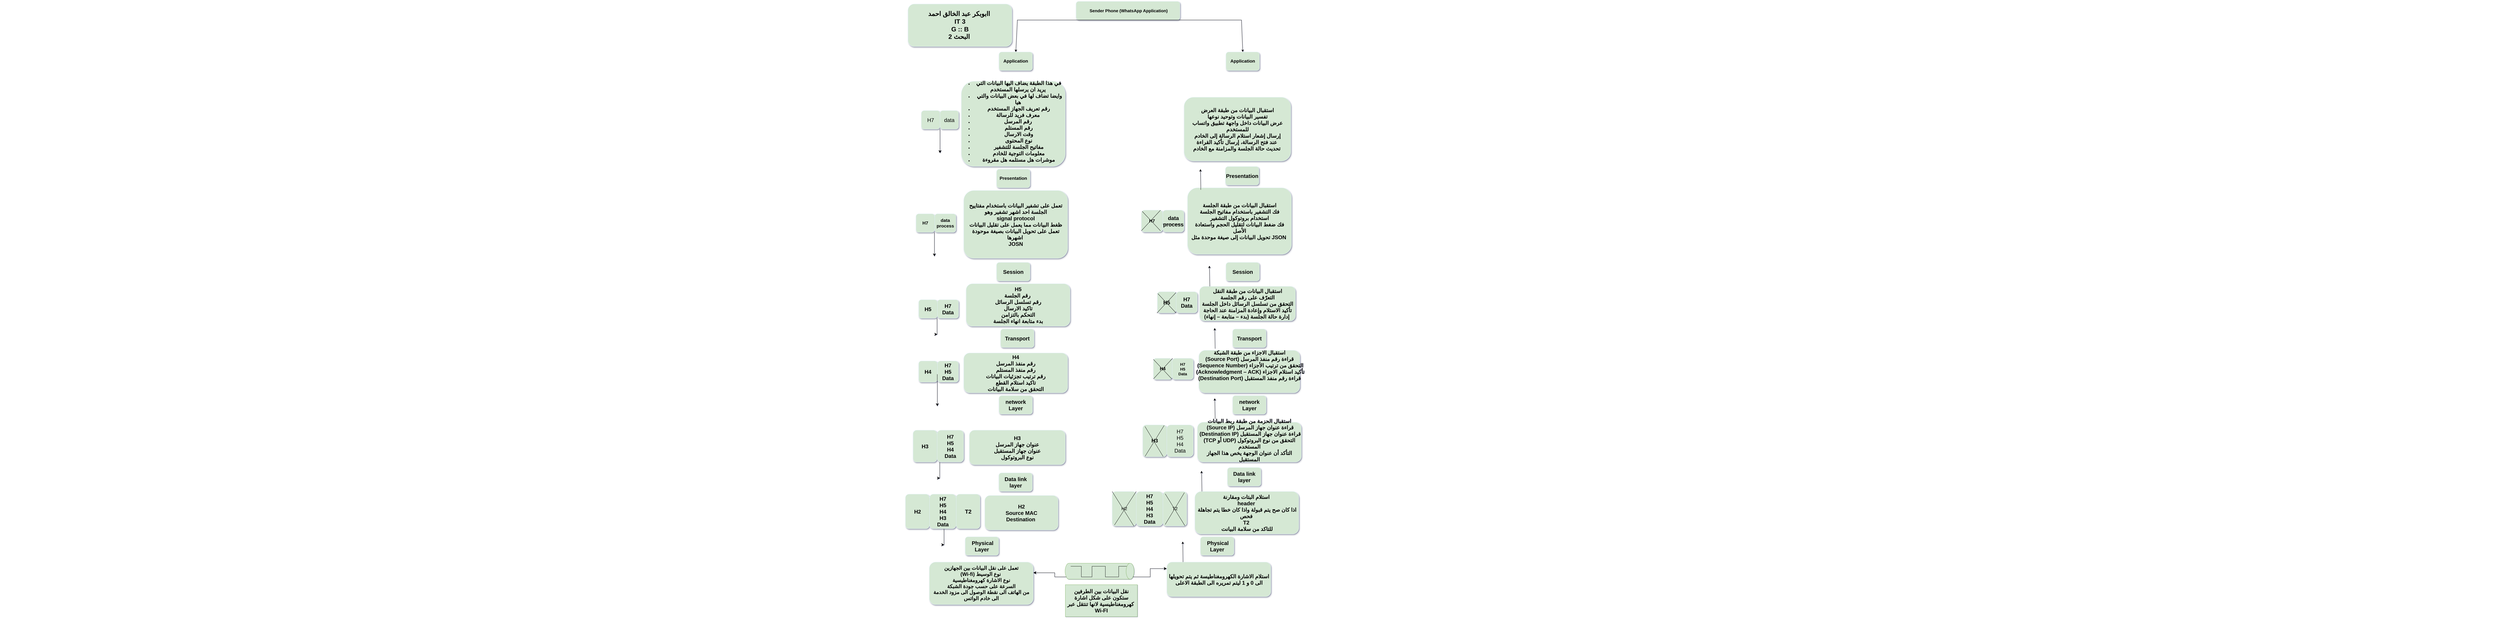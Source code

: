 <mxfile version="28.2.5">
  <diagram name="Page-1" id="BYnBQf4yTMIS-qgF4fNu">
    <mxGraphModel dx="9531" dy="2117" grid="1" gridSize="10" guides="1" tooltips="1" connect="1" arrows="1" fold="1" page="1" pageScale="1" pageWidth="827" pageHeight="1169" background="#ffffff" math="0" shadow="1">
      <root>
        <mxCell id="0" />
        <mxCell id="1" parent="0" />
        <mxCell id="rUcuS0b6T3NQoIwaLk_W-1" value="&lt;font style=&quot;font-size: 16px;&quot;&gt;&lt;b&gt;&amp;nbsp;Sender Phone (WhatsApp Application)&lt;/b&gt;&lt;/font&gt;" style="rounded=1;whiteSpace=wrap;html=1;fillColor=#d5e8d4;strokeColor=#E8F5FF;gradientColor=none;gradientDirection=south;glass=0;shadow=1;" parent="1" vertex="1">
          <mxGeometry x="640" y="-160" width="390" height="70" as="geometry" />
        </mxCell>
        <mxCell id="rUcuS0b6T3NQoIwaLk_W-9" value="&lt;font style=&quot;font-size: 20px;&quot;&gt;H7&lt;/font&gt;" style="rounded=1;whiteSpace=wrap;html=1;fillColor=#d5e8d4;strokeColor=#E8F5FF;gradientColor=none;gradientDirection=south;glass=0;shadow=1;" parent="1" vertex="1">
          <mxGeometry x="60" y="250" width="70" height="70" as="geometry" />
        </mxCell>
        <mxCell id="rUcuS0b6T3NQoIwaLk_W-10" value="&lt;font style=&quot;font-size: 20px;&quot;&gt;data&lt;/font&gt;" style="rounded=1;whiteSpace=wrap;html=1;fillColor=#d5e8d4;strokeColor=#E8F5FF;gradientColor=none;gradientDirection=south;glass=0;shadow=1;" parent="1" vertex="1">
          <mxGeometry x="130" y="250" width="70" height="70" as="geometry" />
        </mxCell>
        <mxCell id="rUcuS0b6T3NQoIwaLk_W-13" value="&lt;ul&gt;&lt;li style=&quot;&quot;&gt;&lt;span style=&quot;background-color: transparent; color: light-dark(rgb(0, 0, 0), rgb(255, 255, 255));&quot;&gt;&lt;b style=&quot;&quot;&gt;&lt;font style=&quot;font-size: 20px;&quot;&gt;في هذا الطبقة يضاف اليها البيانات التي يريد ان يرسلها المستخدم&amp;nbsp;&lt;/font&gt;&lt;/b&gt;&lt;/span&gt;&lt;/li&gt;&lt;li style=&quot;&quot;&gt;&lt;b&gt;&lt;font style=&quot;font-size: 20px;&quot;&gt;&lt;span style=&quot;background-color: transparent; color: light-dark(rgb(0, 0, 0), rgb(255, 255, 255));&quot;&gt;&amp;nbsp;&lt;/span&gt;&lt;span style=&quot;background-color: transparent; color: light-dark(rgb(0, 0, 0), rgb(255, 255, 255));&quot;&gt;وايضا تضاف لها في بعض البيانات والتي هيا&amp;nbsp;&lt;/span&gt;&lt;/font&gt;&lt;/b&gt;&lt;/li&gt;&lt;li style=&quot;&quot;&gt;&lt;span style=&quot;background-color: transparent; color: light-dark(rgb(0, 0, 0), rgb(255, 255, 255));&quot;&gt;&lt;b&gt;&lt;font style=&quot;font-size: 20px;&quot;&gt;رقم تعريف الجهاز المستخدم&lt;/font&gt;&lt;/b&gt;&lt;/span&gt;&lt;/li&gt;&lt;li style=&quot;&quot;&gt;&lt;span style=&quot;background-color: transparent; color: light-dark(rgb(0, 0, 0), rgb(255, 255, 255));&quot;&gt;&lt;b&gt;&lt;font style=&quot;font-size: 20px;&quot;&gt;معرف فريد للرسالة&amp;nbsp;&lt;/font&gt;&lt;/b&gt;&lt;/span&gt;&lt;/li&gt;&lt;li style=&quot;&quot;&gt;&lt;span style=&quot;background-color: transparent; color: light-dark(rgb(0, 0, 0), rgb(255, 255, 255));&quot;&gt;&lt;b&gt;&lt;font style=&quot;font-size: 20px;&quot;&gt;رقم المرسل&amp;nbsp;&lt;/font&gt;&lt;/b&gt;&lt;/span&gt;&lt;/li&gt;&lt;li style=&quot;&quot;&gt;&lt;span style=&quot;background-color: transparent; color: light-dark(rgb(0, 0, 0), rgb(255, 255, 255));&quot;&gt;&lt;b&gt;&lt;font style=&quot;font-size: 20px;&quot;&gt;رقم المستلم&lt;/font&gt;&lt;/b&gt;&lt;/span&gt;&lt;/li&gt;&lt;li style=&quot;&quot;&gt;&lt;span style=&quot;background-color: transparent; color: light-dark(rgb(0, 0, 0), rgb(255, 255, 255));&quot;&gt;&lt;b&gt;&lt;font style=&quot;font-size: 20px;&quot;&gt;وقت الارسال&lt;/font&gt;&lt;/b&gt;&lt;/span&gt;&lt;/li&gt;&lt;li style=&quot;&quot;&gt;&lt;span style=&quot;background-color: transparent; color: light-dark(rgb(0, 0, 0), rgb(255, 255, 255));&quot;&gt;&lt;b&gt;&lt;font style=&quot;font-size: 20px;&quot;&gt;نوع المحتوى&lt;/font&gt;&lt;/b&gt;&lt;/span&gt;&lt;/li&gt;&lt;li style=&quot;&quot;&gt;&lt;span style=&quot;background-color: transparent; color: light-dark(rgb(0, 0, 0), rgb(255, 255, 255));&quot;&gt;&lt;b&gt;&lt;font style=&quot;font-size: 20px;&quot;&gt;مفاتيح الجلسة للتشفير&lt;/font&gt;&lt;/b&gt;&lt;/span&gt;&lt;/li&gt;&lt;li style=&quot;&quot;&gt;&lt;span style=&quot;background-color: transparent; color: light-dark(rgb(0, 0, 0), rgb(255, 255, 255));&quot;&gt;&lt;b&gt;&lt;font style=&quot;font-size: 20px;&quot;&gt;معلومات التوجية للخادم&lt;/font&gt;&lt;/b&gt;&lt;/span&gt;&lt;/li&gt;&lt;li style=&quot;&quot;&gt;&lt;span style=&quot;background-color: transparent; color: light-dark(rgb(0, 0, 0), rgb(255, 255, 255));&quot;&gt;&lt;b&gt;&lt;font style=&quot;font-size: 20px;&quot;&gt;موشرات هل مستلمه هل مقروءة&lt;/font&gt;&lt;/b&gt;&lt;/span&gt;&lt;/li&gt;&lt;/ul&gt;&lt;div style=&quot;&quot;&gt;&lt;span style=&quot;font-size: 16px;&quot;&gt;&lt;br&gt;&lt;/span&gt;&lt;/div&gt;" style="rounded=1;whiteSpace=wrap;html=1;fillColor=#d5e8d4;strokeColor=#E8F5FF;gradientColor=none;gradientDirection=south;glass=0;shadow=1;" parent="1" vertex="1">
          <mxGeometry x="210" y="140" width="390" height="320" as="geometry" />
        </mxCell>
        <mxCell id="rUcuS0b6T3NQoIwaLk_W-14" value="&lt;font style=&quot;font-size: 17px;&quot;&gt;&lt;b&gt;H7&lt;/b&gt;&lt;/font&gt;" style="rounded=1;whiteSpace=wrap;html=1;fillColor=#d5e8d4;strokeColor=#E8F5FF;gradientColor=none;gradientDirection=south;glass=0;shadow=1;" parent="1" vertex="1">
          <mxGeometry x="40" y="637.5" width="70" height="70" as="geometry" />
        </mxCell>
        <mxCell id="rUcuS0b6T3NQoIwaLk_W-15" value="&lt;font style=&quot;font-size: 17px;&quot;&gt;&lt;b&gt;data&lt;/b&gt;&lt;/font&gt;&lt;div&gt;&lt;span style=&quot;font-size: 17px;&quot;&gt;&lt;b&gt;process&lt;/b&gt;&lt;/span&gt;&lt;/div&gt;" style="rounded=1;whiteSpace=wrap;html=1;fillColor=#d5e8d4;strokeColor=#E8F5FF;gradientColor=none;gradientDirection=south;glass=0;shadow=1;" parent="1" vertex="1">
          <mxGeometry x="110" y="637.5" width="80" height="70" as="geometry" />
        </mxCell>
        <mxCell id="rUcuS0b6T3NQoIwaLk_W-18" value="" style="edgeStyle=segmentEdgeStyle;endArrow=classic;html=1;curved=0;rounded=0;endSize=8;startSize=8;exitX=0;exitY=1;exitDx=0;exitDy=0;" parent="1" source="rUcuS0b6T3NQoIwaLk_W-10" edge="1">
          <mxGeometry width="50" height="50" relative="1" as="geometry">
            <mxPoint x="170" y="460" as="sourcePoint" />
            <mxPoint x="130" y="410" as="targetPoint" />
          </mxGeometry>
        </mxCell>
        <mxCell id="rUcuS0b6T3NQoIwaLk_W-20" value="" style="edgeStyle=segmentEdgeStyle;endArrow=classic;html=1;curved=0;rounded=0;endSize=8;startSize=8;exitX=0;exitY=1;exitDx=0;exitDy=0;" parent="1" edge="1">
          <mxGeometry width="50" height="50" relative="1" as="geometry">
            <mxPoint x="109" y="707.5" as="sourcePoint" />
            <mxPoint x="109" y="797.5" as="targetPoint" />
            <Array as="points">
              <mxPoint x="109" y="797.5" />
              <mxPoint x="109" y="797.5" />
            </Array>
          </mxGeometry>
        </mxCell>
        <mxCell id="rUcuS0b6T3NQoIwaLk_W-21" value="&lt;span style=&quot;background-color: transparent; color: light-dark(rgb(0, 0, 0), rgb(255, 255, 255));&quot;&gt;&lt;b style=&quot;&quot;&gt;&lt;font style=&quot;font-size: 20px;&quot;&gt;تعمل على تشفير البيانات باستخدام مفتاييح الجلسة احد اشهر تشفير وهو&lt;/font&gt;&lt;/b&gt;&lt;/span&gt;&lt;div&gt;&lt;b&gt;&lt;font style=&quot;font-size: 20px;&quot;&gt;signal protocol&lt;/font&gt;&lt;/b&gt;&lt;/div&gt;&lt;div&gt;&lt;b&gt;&lt;font style=&quot;font-size: 20px;&quot;&gt;ظغط البيانات مما يعمل على تقليل البيانات&lt;/font&gt;&lt;/b&gt;&lt;/div&gt;&lt;div&gt;&lt;b&gt;&lt;font style=&quot;font-size: 20px;&quot;&gt;تعمل على تحويل البيانات بصيغة موحودة اشهرها&amp;nbsp;&lt;/font&gt;&lt;/b&gt;&lt;/div&gt;&lt;div&gt;&lt;b style=&quot;&quot;&gt;&lt;font style=&quot;font-size: 20px;&quot;&gt;JOSN&lt;/font&gt;&lt;/b&gt;&lt;/div&gt;" style="rounded=1;whiteSpace=wrap;html=1;fillColor=#d5e8d4;strokeColor=#E8F5FF;gradientColor=none;gradientDirection=south;glass=0;shadow=1;" parent="1" vertex="1">
          <mxGeometry x="219" y="550" width="390" height="255" as="geometry" />
        </mxCell>
        <mxCell id="rUcuS0b6T3NQoIwaLk_W-22" value="&lt;font style=&quot;font-size: 17px;&quot;&gt;&lt;b&gt;Presentation&lt;/b&gt;&lt;/font&gt;" style="rounded=1;whiteSpace=wrap;html=1;fillColor=#d5e8d4;strokeColor=#E8F5FF;gradientColor=none;gradientDirection=south;glass=0;shadow=1;" parent="1" vertex="1">
          <mxGeometry x="342" y="470" width="126" height="70" as="geometry" />
        </mxCell>
        <mxCell id="rUcuS0b6T3NQoIwaLk_W-23" value="&lt;font style=&quot;font-size: 17px;&quot;&gt;&lt;b&gt;Application&lt;/b&gt;&lt;/font&gt;" style="rounded=1;whiteSpace=wrap;html=1;fillColor=#d5e8d4;strokeColor=#E8F5FF;gradientColor=none;gradientDirection=south;glass=0;shadow=1;" parent="1" vertex="1">
          <mxGeometry x="351" y="30" width="126" height="70" as="geometry" />
        </mxCell>
        <mxCell id="rUcuS0b6T3NQoIwaLk_W-26" value="&lt;font style=&quot;font-size: 20px;&quot;&gt;&lt;b style=&quot;&quot;&gt;H5&lt;/b&gt;&lt;/font&gt;" style="rounded=1;whiteSpace=wrap;html=1;fillColor=#d5e8d4;strokeColor=#E8F5FF;gradientColor=none;gradientDirection=south;glass=0;shadow=1;" parent="1" vertex="1">
          <mxGeometry x="50" y="960" width="70" height="70" as="geometry" />
        </mxCell>
        <mxCell id="rUcuS0b6T3NQoIwaLk_W-27" value="&lt;b style=&quot;&quot;&gt;&lt;font style=&quot;font-size: 20px;&quot;&gt;H7&lt;/font&gt;&lt;/b&gt;&lt;div&gt;&lt;b style=&quot;&quot;&gt;&lt;font style=&quot;font-size: 20px;&quot;&gt;Data&lt;/font&gt;&lt;/b&gt;&lt;/div&gt;" style="rounded=1;whiteSpace=wrap;html=1;fillColor=#d5e8d4;strokeColor=#E8F5FF;gradientColor=none;gradientDirection=south;glass=0;shadow=1;" parent="1" vertex="1">
          <mxGeometry x="120" y="960" width="80" height="70" as="geometry" />
        </mxCell>
        <mxCell id="rUcuS0b6T3NQoIwaLk_W-28" value="" style="edgeStyle=segmentEdgeStyle;endArrow=classic;html=1;curved=0;rounded=0;endSize=8;startSize=8;exitX=0;exitY=1;exitDx=0;exitDy=0;" parent="1" edge="1">
          <mxGeometry width="50" height="50" relative="1" as="geometry">
            <mxPoint x="119" y="1030" as="sourcePoint" />
            <mxPoint x="120" y="1090" as="targetPoint" />
            <Array as="points">
              <mxPoint x="119" y="1050" />
              <mxPoint x="119" y="1050" />
            </Array>
          </mxGeometry>
        </mxCell>
        <mxCell id="rUcuS0b6T3NQoIwaLk_W-29" value="&lt;div&gt;&lt;b style=&quot;&quot;&gt;&lt;font style=&quot;font-size: 20px;&quot;&gt;H5&lt;/font&gt;&lt;/b&gt;&lt;/div&gt;&lt;div&gt;&lt;b&gt;&lt;font style=&quot;font-size: 20px;&quot;&gt;رقم الجلسة&amp;nbsp;&lt;/font&gt;&lt;/b&gt;&lt;/div&gt;&lt;div&gt;&lt;b&gt;&lt;font style=&quot;font-size: 20px;&quot;&gt;رقم تسلسل الرسائل&lt;/font&gt;&lt;/b&gt;&lt;/div&gt;&lt;div&gt;&lt;b&gt;&lt;font style=&quot;font-size: 20px;&quot;&gt;تاكيد الارسال&lt;/font&gt;&lt;/b&gt;&lt;/div&gt;&lt;div&gt;&lt;b&gt;&lt;font style=&quot;font-size: 20px;&quot;&gt;التحكم بالتزامن&lt;/font&gt;&lt;/b&gt;&lt;/div&gt;&lt;div&gt;&lt;b style=&quot;&quot;&gt;&lt;font style=&quot;font-size: 20px;&quot;&gt;بدء متابعة انهاء الجلسة&lt;/font&gt;&lt;/b&gt;&lt;/div&gt;" style="rounded=1;whiteSpace=wrap;html=1;fillColor=#d5e8d4;strokeColor=#E8F5FF;gradientColor=none;gradientDirection=south;glass=0;shadow=1;" parent="1" vertex="1">
          <mxGeometry x="228" y="900" width="390" height="160" as="geometry" />
        </mxCell>
        <mxCell id="rUcuS0b6T3NQoIwaLk_W-30" value="&lt;b style=&quot;&quot;&gt;&lt;font style=&quot;font-size: 20px;&quot;&gt;Session&lt;/font&gt;&lt;/b&gt;" style="rounded=1;whiteSpace=wrap;html=1;fillColor=#d5e8d4;strokeColor=#E8F5FF;gradientColor=none;gradientDirection=south;glass=0;shadow=1;" parent="1" vertex="1">
          <mxGeometry x="342" y="820" width="126" height="70" as="geometry" />
        </mxCell>
        <mxCell id="rUcuS0b6T3NQoIwaLk_W-34" value="&lt;b style=&quot;&quot;&gt;&lt;font style=&quot;font-size: 20px;&quot;&gt;H4&lt;/font&gt;&lt;/b&gt;" style="rounded=1;whiteSpace=wrap;html=1;fillColor=#d5e8d4;strokeColor=#E8F5FF;gradientColor=none;gradientDirection=south;glass=0;shadow=1;" parent="1" vertex="1">
          <mxGeometry x="50" y="1190" width="70" height="80" as="geometry" />
        </mxCell>
        <mxCell id="rUcuS0b6T3NQoIwaLk_W-35" value="&lt;font style=&quot;font-size: 20px;&quot;&gt;&lt;b style=&quot;&quot;&gt;H7&lt;/b&gt;&lt;/font&gt;&lt;div&gt;&lt;font style=&quot;font-size: 20px;&quot;&gt;&lt;b&gt;H5&lt;/b&gt;&lt;/font&gt;&lt;/div&gt;&lt;div&gt;&lt;font style=&quot;font-size: 20px;&quot;&gt;&lt;b style=&quot;&quot;&gt;Data&lt;/b&gt;&lt;/font&gt;&lt;/div&gt;" style="rounded=1;whiteSpace=wrap;html=1;fillColor=#d5e8d4;strokeColor=#E8F5FF;gradientColor=none;gradientDirection=south;glass=0;shadow=1;" parent="1" vertex="1">
          <mxGeometry x="120" y="1190" width="80" height="80" as="geometry" />
        </mxCell>
        <mxCell id="rUcuS0b6T3NQoIwaLk_W-36" value="" style="edgeStyle=segmentEdgeStyle;endArrow=classic;html=1;curved=0;rounded=0;endSize=8;startSize=8;exitX=0;exitY=1;exitDx=0;exitDy=0;" parent="1" edge="1">
          <mxGeometry width="50" height="50" relative="1" as="geometry">
            <mxPoint x="119.92" y="1239.92" as="sourcePoint" />
            <mxPoint x="120" y="1360" as="targetPoint" />
            <Array as="points">
              <mxPoint x="120" y="1360" />
            </Array>
          </mxGeometry>
        </mxCell>
        <mxCell id="rUcuS0b6T3NQoIwaLk_W-37" value="&lt;div&gt;&lt;font style=&quot;font-size: 20px;&quot;&gt;&lt;b&gt;H4&lt;/b&gt;&lt;/font&gt;&lt;/div&gt;&lt;div&gt;&lt;font style=&quot;font-size: 20px;&quot;&gt;&lt;b&gt;رقم منفذ المرسل&lt;/b&gt;&lt;/font&gt;&lt;/div&gt;&lt;div&gt;&lt;font style=&quot;font-size: 20px;&quot;&gt;&lt;b&gt;رقم منفذ المستلم&lt;/b&gt;&lt;/font&gt;&lt;/div&gt;&lt;div&gt;&lt;font style=&quot;font-size: 20px;&quot;&gt;&lt;b&gt;رقم ترتيب تجزئيات البيانات&lt;/b&gt;&lt;/font&gt;&lt;/div&gt;&lt;div&gt;&lt;font style=&quot;font-size: 20px;&quot;&gt;&lt;b&gt;تاكيد استلام القطع&lt;/b&gt;&lt;/font&gt;&lt;/div&gt;&lt;div&gt;&lt;font style=&quot;font-size: 20px;&quot;&gt;&lt;b&gt;التحقق من سلامة البيانات&lt;/b&gt;&lt;/font&gt;&lt;/div&gt;" style="rounded=1;whiteSpace=wrap;html=1;fillColor=#d5e8d4;strokeColor=#E8F5FF;gradientColor=none;gradientDirection=south;glass=0;shadow=1;" parent="1" vertex="1">
          <mxGeometry x="219" y="1160" width="390" height="150" as="geometry" />
        </mxCell>
        <mxCell id="rUcuS0b6T3NQoIwaLk_W-38" value="&lt;b style=&quot;&quot;&gt;&lt;font style=&quot;font-size: 20px;&quot;&gt;Transport&lt;/font&gt;&lt;/b&gt;" style="rounded=1;whiteSpace=wrap;html=1;fillColor=#d5e8d4;strokeColor=#E8F5FF;gradientColor=none;gradientDirection=south;glass=0;shadow=1;" parent="1" vertex="1">
          <mxGeometry x="357" y="1070" width="126" height="70" as="geometry" />
        </mxCell>
        <mxCell id="rUcuS0b6T3NQoIwaLk_W-39" value="&lt;font style=&quot;font-size: 20px;&quot;&gt;&lt;b&gt;H3&lt;/b&gt;&lt;/font&gt;" style="rounded=1;whiteSpace=wrap;html=1;fillColor=#d5e8d4;strokeColor=#E8F5FF;gradientColor=none;gradientDirection=south;glass=0;shadow=1;" parent="1" vertex="1">
          <mxGeometry x="29" y="1449.92" width="90" height="120" as="geometry" />
        </mxCell>
        <mxCell id="rUcuS0b6T3NQoIwaLk_W-40" value="&lt;font style=&quot;font-size: 20px;&quot;&gt;&lt;b style=&quot;&quot;&gt;H7&lt;/b&gt;&lt;/font&gt;&lt;div&gt;&lt;font style=&quot;font-size: 20px;&quot;&gt;&lt;b&gt;H5&lt;/b&gt;&lt;/font&gt;&lt;/div&gt;&lt;div&gt;&lt;font style=&quot;font-size: 20px;&quot;&gt;&lt;b&gt;H4&lt;/b&gt;&lt;/font&gt;&lt;/div&gt;&lt;div&gt;&lt;font style=&quot;font-size: 20px;&quot;&gt;&lt;b style=&quot;&quot;&gt;Data&lt;/b&gt;&lt;/font&gt;&lt;/div&gt;" style="rounded=1;whiteSpace=wrap;html=1;fillColor=#d5e8d4;strokeColor=#E8F5FF;gradientColor=none;gradientDirection=south;glass=0;shadow=1;" parent="1" vertex="1">
          <mxGeometry x="119" y="1449.92" width="100" height="120" as="geometry" />
        </mxCell>
        <mxCell id="rUcuS0b6T3NQoIwaLk_W-41" value="" style="edgeStyle=segmentEdgeStyle;endArrow=classic;html=1;curved=0;rounded=0;endSize=8;startSize=8;exitX=0;exitY=1;exitDx=0;exitDy=0;" parent="1" edge="1">
          <mxGeometry width="50" height="50" relative="1" as="geometry">
            <mxPoint x="129" y="1569.92" as="sourcePoint" />
            <mxPoint x="130" y="1629.92" as="targetPoint" />
            <Array as="points">
              <mxPoint x="129" y="1589.92" />
              <mxPoint x="129" y="1589.92" />
            </Array>
          </mxGeometry>
        </mxCell>
        <mxCell id="rUcuS0b6T3NQoIwaLk_W-42" value="&lt;div&gt;&lt;font style=&quot;font-size: 20px;&quot;&gt;&lt;b&gt;H3&lt;/b&gt;&lt;/font&gt;&lt;/div&gt;&lt;div&gt;&lt;font style=&quot;font-size: 20px;&quot;&gt;&lt;b&gt;عنوان جهاز المرسل&lt;/b&gt;&lt;/font&gt;&lt;/div&gt;&lt;div&gt;&lt;font style=&quot;font-size: 20px;&quot;&gt;&lt;b&gt;عنوان جهاز المستقبل&lt;/b&gt;&lt;/font&gt;&lt;/div&gt;&lt;div&gt;&lt;font style=&quot;font-size: 20px;&quot;&gt;&lt;b&gt;نوع البروتوكول&lt;/b&gt;&lt;/font&gt;&lt;/div&gt;" style="rounded=1;whiteSpace=wrap;html=1;fillColor=#d5e8d4;strokeColor=#E8F5FF;gradientColor=none;gradientDirection=south;glass=0;shadow=1;" parent="1" vertex="1">
          <mxGeometry x="240" y="1449.92" width="360" height="130" as="geometry" />
        </mxCell>
        <mxCell id="rUcuS0b6T3NQoIwaLk_W-43" value="&lt;b style=&quot;&quot;&gt;&lt;font style=&quot;font-size: 20px;&quot;&gt;network Layer&lt;/font&gt;&lt;/b&gt;" style="rounded=1;whiteSpace=wrap;html=1;fillColor=#d5e8d4;strokeColor=#E8F5FF;gradientColor=none;gradientDirection=south;glass=0;shadow=1;" parent="1" vertex="1">
          <mxGeometry x="351" y="1320" width="126" height="70" as="geometry" />
        </mxCell>
        <mxCell id="rUcuS0b6T3NQoIwaLk_W-44" value="&lt;b style=&quot;&quot;&gt;&lt;font style=&quot;font-size: 20px;&quot;&gt;H2&lt;/font&gt;&lt;/b&gt;" style="rounded=1;whiteSpace=wrap;html=1;fillColor=#d5e8d4;strokeColor=#E8F5FF;gradientColor=none;gradientDirection=south;glass=0;shadow=1;" parent="1" vertex="1">
          <mxGeometry x="0.5" y="1690" width="90" height="130" as="geometry" />
        </mxCell>
        <mxCell id="rUcuS0b6T3NQoIwaLk_W-45" value="&lt;font style=&quot;font-size: 20px;&quot;&gt;&lt;b&gt;H7&lt;/b&gt;&lt;/font&gt;&lt;div&gt;&lt;font style=&quot;font-size: 20px;&quot;&gt;&lt;b&gt;H5&lt;/b&gt;&lt;/font&gt;&lt;/div&gt;&lt;div&gt;&lt;font style=&quot;font-size: 20px;&quot;&gt;&lt;b&gt;H4&lt;/b&gt;&lt;/font&gt;&lt;/div&gt;&lt;div&gt;&lt;font style=&quot;font-size: 20px;&quot;&gt;&lt;b&gt;H3&lt;/b&gt;&lt;/font&gt;&lt;/div&gt;&lt;div&gt;&lt;font style=&quot;font-size: 20px;&quot;&gt;&lt;b&gt;Data&lt;/b&gt;&lt;/font&gt;&lt;/div&gt;" style="rounded=1;whiteSpace=wrap;html=1;fillColor=#d5e8d4;strokeColor=#E8F5FF;gradientColor=none;gradientDirection=south;glass=0;shadow=1;" parent="1" vertex="1">
          <mxGeometry x="90.5" y="1690" width="100" height="130" as="geometry" />
        </mxCell>
        <mxCell id="rUcuS0b6T3NQoIwaLk_W-46" value="" style="edgeStyle=segmentEdgeStyle;endArrow=classic;html=1;curved=0;rounded=0;endSize=8;startSize=8;exitX=0;exitY=1;exitDx=0;exitDy=0;" parent="1" edge="1">
          <mxGeometry width="50" height="50" relative="1" as="geometry">
            <mxPoint x="145" y="1820" as="sourcePoint" />
            <mxPoint x="146" y="1880" as="targetPoint" />
            <Array as="points">
              <mxPoint x="145" y="1840" />
              <mxPoint x="145" y="1840" />
            </Array>
          </mxGeometry>
        </mxCell>
        <mxCell id="rUcuS0b6T3NQoIwaLk_W-47" value="&lt;div&gt;&lt;font style=&quot;font-size: 20px;&quot;&gt;&lt;b style=&quot;&quot;&gt;H2&lt;/b&gt;&lt;/font&gt;&lt;/div&gt;&lt;div&gt;&lt;font style=&quot;font-size: 20px;&quot;&gt;&lt;b&gt;Source MAC&lt;/b&gt;&lt;/font&gt;&lt;/div&gt;&lt;div&gt;&lt;font style=&quot;font-size: 20px;&quot;&gt;&lt;b style=&quot;&quot;&gt;Destination&amp;nbsp;&lt;/b&gt;&lt;/font&gt;&lt;/div&gt;" style="rounded=1;whiteSpace=wrap;html=1;fillColor=#d5e8d4;strokeColor=#E8F5FF;gradientColor=none;gradientDirection=south;glass=0;shadow=1;align=center;" parent="1" vertex="1">
          <mxGeometry x="298" y="1695" width="275" height="130" as="geometry" />
        </mxCell>
        <mxCell id="rUcuS0b6T3NQoIwaLk_W-48" value="&lt;font style=&quot;font-size: 20px;&quot;&gt;&lt;b&gt;Data link layer&lt;/b&gt;&lt;/font&gt;" style="rounded=1;whiteSpace=wrap;html=1;fillColor=#d5e8d4;strokeColor=#E8F5FF;gradientColor=none;gradientDirection=south;glass=0;shadow=1;" parent="1" vertex="1">
          <mxGeometry x="350.5" y="1610" width="126" height="70" as="geometry" />
        </mxCell>
        <mxCell id="rUcuS0b6T3NQoIwaLk_W-49" value="&lt;font style=&quot;font-size: 21px;&quot;&gt;&lt;b&gt;T2&lt;/b&gt;&lt;/font&gt;" style="rounded=1;whiteSpace=wrap;html=1;fillColor=#d5e8d4;strokeColor=#E8F5FF;gradientColor=none;gradientDirection=south;glass=0;shadow=1;" parent="1" vertex="1">
          <mxGeometry x="190.5" y="1690" width="90" height="130" as="geometry" />
        </mxCell>
        <mxCell id="rUcuS0b6T3NQoIwaLk_W-53" value="&lt;div&gt;&lt;b style=&quot;&quot;&gt;&lt;font style=&quot;font-size: 19px;&quot;&gt;تعمل على نقل البيانات بين الجهازين&lt;/font&gt;&lt;/b&gt;&lt;/div&gt;&lt;div&gt;&lt;b&gt;&lt;font style=&quot;font-size: 19px;&quot;&gt;(Wi-fi) نوع الوسيط&amp;nbsp;&lt;/font&gt;&lt;/b&gt;&lt;/div&gt;&lt;div&gt;&lt;b&gt;&lt;font style=&quot;font-size: 19px;&quot;&gt;نوع الاشارة كهرومغناطيسية&lt;/font&gt;&lt;/b&gt;&lt;/div&gt;&lt;div&gt;&lt;b&gt;&lt;font style=&quot;font-size: 19px;&quot;&gt;السرعة على حسب جودة الشبكة&lt;/font&gt;&lt;/b&gt;&lt;/div&gt;&lt;div&gt;&lt;b style=&quot;&quot;&gt;&lt;font style=&quot;font-size: 19px;&quot;&gt;من الهاتف الى نقطة الوصول الى مزود الخدمة الى خادم الواتس&lt;/font&gt;&lt;/b&gt;&lt;/div&gt;" style="rounded=1;whiteSpace=wrap;html=1;fillColor=#d5e8d4;strokeColor=#E8F5FF;gradientColor=none;gradientDirection=south;glass=0;shadow=1;align=center;" parent="1" vertex="1">
          <mxGeometry x="90" y="1945" width="390" height="160" as="geometry" />
        </mxCell>
        <mxCell id="rUcuS0b6T3NQoIwaLk_W-54" value="&lt;font style=&quot;font-size: 20px;&quot;&gt;&lt;b style=&quot;&quot;&gt;&amp;nbsp;Physical Layer&lt;/b&gt;&lt;/font&gt;" style="rounded=1;whiteSpace=wrap;html=1;fillColor=#d5e8d4;strokeColor=#E8F5FF;gradientColor=none;gradientDirection=south;glass=0;shadow=1;" parent="1" vertex="1">
          <mxGeometry x="224.38" y="1850" width="126" height="70" as="geometry" />
        </mxCell>
        <mxCell id="rUcuS0b6T3NQoIwaLk_W-56" style="edgeStyle=orthogonalEdgeStyle;rounded=0;orthogonalLoop=1;jettySize=auto;html=1;exitX=0.5;exitY=1;exitDx=0;exitDy=0;" parent="1" source="rUcuS0b6T3NQoIwaLk_W-38" target="rUcuS0b6T3NQoIwaLk_W-38" edge="1">
          <mxGeometry relative="1" as="geometry" />
        </mxCell>
        <mxCell id="XZ4du1RtXwlvnxnSr3-_-3" value="&lt;span style=&quot;background-color: transparent; color: light-dark(rgb(0, 0, 0), rgb(255, 255, 255));&quot;&gt;&lt;font style=&quot;font-size: 20px;&quot;&gt;&lt;b&gt;استقبال البيانات من طبقة العرض&lt;/b&gt;&lt;/font&gt;&lt;/span&gt;&lt;div&gt;&lt;span style=&quot;background-color: transparent; color: light-dark(rgb(0, 0, 0), rgb(255, 255, 255));&quot;&gt;&lt;font style=&quot;font-size: 20px;&quot;&gt;&lt;b&gt;تفسير البيانات وتوحيد نوعها&lt;/b&gt;&lt;/font&gt;&lt;/span&gt;&lt;/div&gt;&lt;div&gt;&lt;font style=&quot;font-size: 20px;&quot;&gt;&lt;b&gt;عرض البيانات داخل واجهة تطبيق واتساب للمستخدم&lt;span style=&quot;background-color: transparent; color: light-dark(rgb(0, 0, 0), rgb(255, 255, 255));&quot;&gt;&lt;/span&gt;&lt;/b&gt;&lt;/font&gt;&lt;/div&gt;&lt;div&gt;&lt;font style=&quot;font-size: 20px;&quot;&gt;&lt;b&gt;إرسال إشعار استلام الرسالة إلى الخادم&lt;/b&gt;&lt;/font&gt;&lt;/div&gt;&lt;div&gt;&lt;font style=&quot;font-size: 20px;&quot;&gt;&lt;b&gt;عند فتح الرسالة، إرسال تأكيد القراءة&amp;nbsp;&lt;/b&gt;&lt;/font&gt;&lt;/div&gt;&lt;div&gt;&lt;font style=&quot;font-size: 20px;&quot;&gt;&lt;b&gt;تحديث حالة الجلسة والمزامنة مع الخادم&amp;nbsp;&lt;/b&gt;&lt;/font&gt;&lt;/div&gt;" style="rounded=1;whiteSpace=wrap;html=1;fillColor=#d5e8d4;strokeColor=#E8F5FF;gradientColor=none;gradientDirection=south;glass=0;shadow=1;" parent="1" vertex="1">
          <mxGeometry x="1045" y="200" width="400.5" height="240" as="geometry" />
        </mxCell>
        <mxCell id="XZ4du1RtXwlvnxnSr3-_-4" value="&lt;font style=&quot;font-size: 17px;&quot;&gt;&lt;b&gt;H7&lt;/b&gt;&lt;/font&gt;" style="rounded=1;whiteSpace=wrap;html=1;fillColor=#d5e8d4;strokeColor=#E8F5FF;gradientColor=none;gradientDirection=south;glass=0;shadow=1;" parent="1" vertex="1">
          <mxGeometry x="885" y="623.75" width="80" height="82.5" as="geometry" />
        </mxCell>
        <mxCell id="XZ4du1RtXwlvnxnSr3-_-5" value="&lt;font style=&quot;font-size: 20px;&quot;&gt;&lt;b style=&quot;&quot;&gt;data&lt;/b&gt;&lt;/font&gt;&lt;div&gt;&lt;b style=&quot;&quot;&gt;&lt;font style=&quot;font-size: 20px;&quot;&gt;process&lt;/font&gt;&lt;/b&gt;&lt;/div&gt;" style="rounded=1;whiteSpace=wrap;html=1;fillColor=#d5e8d4;strokeColor=#E8F5FF;gradientColor=none;gradientDirection=south;glass=0;shadow=1;" parent="1" vertex="1">
          <mxGeometry x="965" y="623.75" width="80" height="82.5" as="geometry" />
        </mxCell>
        <mxCell id="XZ4du1RtXwlvnxnSr3-_-8" value="&lt;span data-end=&quot;576&quot; data-start=&quot;525&quot;&gt;&lt;font style=&quot;font-size: 20px;&quot;&gt;&lt;b style=&quot;&quot;&gt;استقبال البيانات من طبقة الجلسة&lt;/b&gt;&lt;/font&gt;&lt;/span&gt;&lt;div&gt;&lt;span data-end=&quot;576&quot; data-start=&quot;525&quot;&gt;&lt;font style=&quot;font-size: 20px;&quot;&gt;&lt;b&gt;فك التشفير باستخدام مفاتيح الجلسة&lt;/b&gt;&lt;/font&gt;&lt;/span&gt;&lt;/div&gt;&lt;div&gt;&lt;span data-end=&quot;576&quot; data-start=&quot;525&quot;&gt;&lt;font style=&quot;font-size: 20px;&quot;&gt;&lt;b&gt;استخدام بروتوكول التشفير&lt;/b&gt;&lt;/font&gt;&lt;/span&gt;&lt;/div&gt;&lt;div&gt;&lt;span data-end=&quot;576&quot; data-start=&quot;525&quot;&gt;&lt;font style=&quot;font-size: 20px;&quot;&gt;&lt;b&gt;فك ضغط البيانات لتقليل الحجم واستعادة الأصل&lt;/b&gt;&lt;/font&gt;&lt;/span&gt;&lt;/div&gt;&lt;div&gt;&lt;span data-end=&quot;576&quot; data-start=&quot;525&quot;&gt;&lt;font style=&quot;font-size: 20px;&quot;&gt;&lt;b style=&quot;&quot;&gt;تحويل البيانات إلى صيغة موحدة مثل JSON&amp;nbsp;&lt;/b&gt;&lt;/font&gt;&lt;/span&gt;&lt;/div&gt;" style="rounded=1;whiteSpace=wrap;html=1;fillColor=#d5e8d4;strokeColor=#E8F5FF;gradientColor=none;gradientDirection=south;glass=0;shadow=1;" parent="1" vertex="1">
          <mxGeometry x="1058" y="540" width="390" height="250" as="geometry" />
        </mxCell>
        <mxCell id="XZ4du1RtXwlvnxnSr3-_-9" value="&lt;font style=&quot;font-size: 20px;&quot;&gt;&lt;b style=&quot;&quot;&gt;Presentation&lt;/b&gt;&lt;/font&gt;" style="rounded=1;whiteSpace=wrap;html=1;fillColor=#d5e8d4;strokeColor=#E8F5FF;gradientColor=none;gradientDirection=south;glass=0;shadow=1;" parent="1" vertex="1">
          <mxGeometry x="1200" y="460" width="126" height="70" as="geometry" />
        </mxCell>
        <mxCell id="XZ4du1RtXwlvnxnSr3-_-10" value="&lt;font style=&quot;font-size: 17px;&quot;&gt;&lt;b&gt;Application&lt;/b&gt;&lt;/font&gt;" style="rounded=1;whiteSpace=wrap;html=1;fillColor=#d5e8d4;strokeColor=#E8F5FF;gradientColor=none;gradientDirection=south;glass=0;shadow=1;" parent="1" vertex="1">
          <mxGeometry x="1202" y="30" width="126" height="70" as="geometry" />
        </mxCell>
        <mxCell id="XZ4du1RtXwlvnxnSr3-_-11" value="&lt;font style=&quot;font-size: 20px;&quot;&gt;&lt;b style=&quot;&quot;&gt;H5&lt;/b&gt;&lt;/font&gt;" style="rounded=1;whiteSpace=wrap;html=1;fillColor=#d5e8d4;strokeColor=#E8F5FF;gradientColor=none;gradientDirection=south;glass=0;shadow=1;" parent="1" vertex="1">
          <mxGeometry x="945" y="930" width="70" height="80" as="geometry" />
        </mxCell>
        <mxCell id="XZ4du1RtXwlvnxnSr3-_-12" value="&lt;b style=&quot;&quot;&gt;&lt;font style=&quot;font-size: 20px;&quot;&gt;H7&lt;/font&gt;&lt;/b&gt;&lt;div&gt;&lt;b style=&quot;&quot;&gt;&lt;font style=&quot;font-size: 20px;&quot;&gt;Data&lt;/font&gt;&lt;/b&gt;&lt;/div&gt;" style="rounded=1;whiteSpace=wrap;html=1;fillColor=#d5e8d4;strokeColor=#E8F5FF;gradientColor=none;gradientDirection=south;glass=0;shadow=1;" parent="1" vertex="1">
          <mxGeometry x="1015" y="930" width="80" height="80" as="geometry" />
        </mxCell>
        <mxCell id="XZ4du1RtXwlvnxnSr3-_-14" value="&lt;font style=&quot;font-size: 20px;&quot;&gt;&lt;b&gt;استقبال البيانات من طبقة النقل&lt;/b&gt;&lt;/font&gt;&lt;div&gt;&lt;font style=&quot;font-size: 20px;&quot;&gt;&lt;b&gt;التعرّف على رقم الجلسة&lt;/b&gt;&lt;/font&gt;&lt;/div&gt;&lt;div&gt;&lt;font style=&quot;font-size: 20px;&quot;&gt;&lt;b&gt;التحقق من تسلسل الرسائل داخل الجلسة&lt;/b&gt;&lt;/font&gt;&lt;/div&gt;&lt;div&gt;&lt;font style=&quot;font-size: 20px;&quot;&gt;&lt;b&gt;تأكيد الاستلام وإعادة المزامنة عند الحاجة&lt;/b&gt;&lt;/font&gt;&lt;/div&gt;&lt;div&gt;&lt;font style=&quot;font-size: 20px;&quot;&gt;&lt;b&gt;&lt;span style=&quot;background-color: transparent; color: light-dark(rgb(0, 0, 0), rgb(255, 255, 255));&quot; data-end=&quot;1069&quot; data-start=&quot;1025&quot;&gt;إدارة حالة الجلسة (بدء – متابعة – إنهاء)&lt;/span&gt;&amp;nbsp;&lt;/b&gt;&lt;/font&gt;&lt;/div&gt;" style="rounded=1;whiteSpace=wrap;html=1;fillColor=#d5e8d4;strokeColor=#E8F5FF;gradientColor=none;gradientDirection=south;glass=0;shadow=1;" parent="1" vertex="1">
          <mxGeometry x="1103" y="910" width="360" height="130" as="geometry" />
        </mxCell>
        <mxCell id="XZ4du1RtXwlvnxnSr3-_-15" value="&lt;b style=&quot;&quot;&gt;&lt;font style=&quot;font-size: 20px;&quot;&gt;Session&lt;/font&gt;&lt;/b&gt;" style="rounded=1;whiteSpace=wrap;html=1;fillColor=#d5e8d4;strokeColor=#E8F5FF;gradientColor=none;gradientDirection=south;glass=0;shadow=1;" parent="1" vertex="1">
          <mxGeometry x="1202" y="820" width="126" height="70" as="geometry" />
        </mxCell>
        <mxCell id="XZ4du1RtXwlvnxnSr3-_-16" value="&lt;span style=&quot;font-size: 17px;&quot;&gt;&lt;b&gt;H4&lt;/b&gt;&lt;/span&gt;" style="rounded=1;whiteSpace=wrap;html=1;fillColor=#d5e8d4;strokeColor=#E8F5FF;gradientColor=none;gradientDirection=south;glass=0;shadow=1;" parent="1" vertex="1">
          <mxGeometry x="930" y="1180" width="70" height="80" as="geometry" />
        </mxCell>
        <mxCell id="XZ4du1RtXwlvnxnSr3-_-17" value="&lt;font style=&quot;font-size: 15px;&quot;&gt;&lt;b&gt;H7&lt;/b&gt;&lt;/font&gt;&lt;div&gt;&lt;font style=&quot;font-size: 15px;&quot;&gt;&lt;b&gt;H5&lt;/b&gt;&lt;/font&gt;&lt;/div&gt;&lt;div&gt;&lt;font style=&quot;font-size: 15px;&quot;&gt;&lt;b&gt;Data&lt;/b&gt;&lt;/font&gt;&lt;/div&gt;" style="rounded=1;whiteSpace=wrap;html=1;fillColor=#d5e8d4;strokeColor=#E8F5FF;gradientColor=none;gradientDirection=south;glass=0;shadow=1;" parent="1" vertex="1">
          <mxGeometry x="1000" y="1180" width="80" height="80" as="geometry" />
        </mxCell>
        <mxCell id="XZ4du1RtXwlvnxnSr3-_-19" value="&lt;font style=&quot;font-size: 20px;&quot;&gt;&lt;b&gt;استقبال الاجزاء من طبقة الشبكة&lt;/b&gt;&lt;/font&gt;&lt;div&gt;&lt;span style=&quot;background-color: transparent; color: light-dark(rgb(0, 0, 0), rgb(255, 255, 255));&quot;&gt;&lt;font style=&quot;font-size: 20px;&quot;&gt;&lt;b&gt;(Source Port)&amp;nbsp;قراءة رقم منفذ المرسل&lt;/b&gt;&lt;/font&gt;&lt;/span&gt;&lt;/div&gt;&lt;div&gt;&lt;font style=&quot;font-size: 20px;&quot;&gt;&lt;b&gt;&amp;nbsp;(Sequence Number)&amp;nbsp;التحقق من ترتيب الأجزاء&lt;/b&gt;&lt;/font&gt;&lt;/div&gt;&lt;div&gt;&lt;font style=&quot;font-size: 20px;&quot;&gt;&lt;b&gt;&amp;nbsp;(Acknowledgment – ACK)&amp;nbsp;تأكيد استلام الاجزاء&lt;/b&gt;&lt;/font&gt;&lt;/div&gt;&lt;div&gt;&lt;font style=&quot;font-size: 20px;&quot;&gt;&lt;b&gt;(Destination Port)&amp;nbsp;قراءة رقم منفذ المستقبل&lt;span style=&quot;background-color: transparent; color: light-dark(rgb(0, 0, 0), rgb(255, 255, 255));&quot;&gt;&lt;/span&gt;&lt;/b&gt;&lt;/font&gt;&lt;/div&gt;&lt;div&gt;&lt;font style=&quot;font-size: 20px;&quot;&gt;&lt;b&gt;&lt;span style=&quot;color: rgba(0, 0, 0, 0); font-family: monospace; text-align: start; text-wrap-mode: nowrap; background-color: transparent;&quot;&gt;%3CmxGraphModel%3E%3Croot%3E%3CmxCell%20id%3D%220%22%2F%3E%3CmxCell%20id%3D%221%22%20parent%3D%220%22%2F%3E%3CmxCell%20id%3D%222%22%20value%3D%22%D8%A7%D8%B3%D8%AA%D9%82%D8%A8%D8%A7%D9%84%20%D8%A7%D9%84%D8%A7%D8%AC%D8%B2%D8%A7%D8%A1%20%D9%85%D9%86%20%D8%B7%D8%A8%D9%82%D8%A9%20%D8%A7%D9%84%D8%B4%D8%A8%D9%83%D8%A9%26lt%3Bdiv%26gt%3B(Source%20Port)%26lt%3B%2Fdiv%26gt%3B%22%20style%3D%22rounded%3D1%3BwhiteSpace%3Dwrap%3Bhtml%3D1%3BfillColor%3D%23d5e8d4%3BstrokeColor%3D%23E8F5FF%3BgradientColor%3Dnone%3BgradientDirection%3Dsouth%3Bglass%3D0%3Bshadow%3D1%3B%22%20vertex%3D%221%22%20parent%3D%221%22%3E%3CmxGeometry%20x%3D%221070%22%20y%3D%221030%22%20width%3D%22390%22%20height%3D%22130%22%20as%3D%22geometry%22%2F%3E%3C%2FmxCell%3E%3C%2Froot%3E%3C%2FmxGraphModel%3E(Destination Port)&lt;/span&gt;&lt;span style=&quot;color: rgba(0, 0, 0, 0); font-family: monospace; text-align: start; text-wrap-mode: nowrap; background-color: transparent;&quot;&gt;%3CmxGraphModel%3E%3Croot%3E%3CmxCell%20id%3D%220%22%2F%3E%3CmxCell%20id%3D%221%22%20parent%3D%220%22%2F%3E%3CmxCell%20id%3D%222%22%20value%3D%22%D8%A7%D8%B3%D8%AA%D9%82%D8%A8%D8%A7%D9%84%20%D8%A7%D9%84%D8%A7%D8%AC%D8%B2%D8%A7%D8%A1%20%D9%85%D9%86%20%D8%B7%D8%A8%D9%82%D8%A9%20%D8%A7%D9%84%D8%B4%D8%A8%D9%83%D8%A9%26lt%3Bdiv%26gt%3B(Source%20Port)%26lt%3B%2Fdiv%26gt%3B%22%20style%3D%22rounded%3D1%3BwhiteSpace%3Dwrap%3Bhtml%3D1%3BfillColor%3D%23d5e8d4%3BstrokeColor%3D%23E8F5FF%3BgradientColor%3Dnone%3BgradientDirection%3Dsouth%3Bglass%3D0%3Bshadow%3D1%3B%22%20vertex%3D%221%22%20parent%3D%221%22%3E%3CmxGeometry%20x%3D%221070%22%20y%3D%221030%22%20width%3D%22390%22%20height%3D%22130%22%20as%3D%22geometry%22%2F%3E%3C%2FmxCell%3E%3C%2Froot%3E%3C%2FmxGraphModel%3E&lt;/span&gt;&lt;/b&gt;&lt;/font&gt;&lt;/div&gt;" style="rounded=1;whiteSpace=wrap;html=1;fillColor=#d5e8d4;strokeColor=#E8F5FF;gradientColor=none;gradientDirection=south;glass=0;shadow=1;" parent="1" vertex="1">
          <mxGeometry x="1100.5" y="1150" width="379" height="160" as="geometry" />
        </mxCell>
        <mxCell id="XZ4du1RtXwlvnxnSr3-_-20" value="&lt;b style=&quot;&quot;&gt;&lt;font style=&quot;font-size: 20px;&quot;&gt;Transport&lt;/font&gt;&lt;/b&gt;" style="rounded=1;whiteSpace=wrap;html=1;fillColor=#d5e8d4;strokeColor=#E8F5FF;gradientColor=none;gradientDirection=south;glass=0;shadow=1;" parent="1" vertex="1">
          <mxGeometry x="1227" y="1070" width="126" height="70" as="geometry" />
        </mxCell>
        <mxCell id="XZ4du1RtXwlvnxnSr3-_-21" value="&lt;font style=&quot;font-size: 19px;&quot;&gt;&lt;b&gt;H3&lt;/b&gt;&lt;/font&gt;" style="rounded=1;whiteSpace=wrap;html=1;fillColor=#d5e8d4;strokeColor=#E8F5FF;gradientColor=none;gradientDirection=south;glass=0;shadow=1;" parent="1" vertex="1">
          <mxGeometry x="890" y="1430" width="90" height="120" as="geometry" />
        </mxCell>
        <mxCell id="XZ4du1RtXwlvnxnSr3-_-22" value="&lt;font style=&quot;font-size: 20px;&quot;&gt;H7&lt;/font&gt;&lt;div&gt;&lt;font style=&quot;font-size: 20px;&quot;&gt;H5&lt;/font&gt;&lt;/div&gt;&lt;div&gt;&lt;font style=&quot;font-size: 20px;&quot;&gt;H4&lt;/font&gt;&lt;/div&gt;&lt;div&gt;&lt;font style=&quot;font-size: 20px;&quot;&gt;Data&lt;/font&gt;&lt;/div&gt;" style="rounded=1;whiteSpace=wrap;html=1;fillColor=#d5e8d4;strokeColor=#E8F5FF;gradientColor=none;gradientDirection=south;glass=0;shadow=1;" parent="1" vertex="1">
          <mxGeometry x="980" y="1430" width="100" height="120" as="geometry" />
        </mxCell>
        <mxCell id="XZ4du1RtXwlvnxnSr3-_-24" value="&lt;span data-end=&quot;311&quot; data-start=&quot;272&quot;&gt;&lt;font style=&quot;font-size: 20px;&quot;&gt;&lt;b&gt;استقبال الحزمة من طبقة ربط البيانات&lt;/b&gt;&lt;/font&gt;&lt;/span&gt;&lt;div&gt;&lt;span data-end=&quot;311&quot; data-start=&quot;272&quot;&gt;&lt;font style=&quot;font-size: 20px;&quot;&gt;&lt;b&gt;&amp;nbsp;(Source IP)&amp;nbsp;قراءة عنوان جهاز المرسل&lt;/b&gt;&lt;/font&gt;&lt;/span&gt;&lt;/div&gt;&lt;div&gt;&lt;span data-end=&quot;311&quot; data-start=&quot;272&quot;&gt;&lt;font style=&quot;font-size: 20px;&quot;&gt;&lt;b&gt;&amp;nbsp;(Destination IP)&amp;nbsp;قراءة عنوان جهاز المستقبل&lt;/b&gt;&lt;/font&gt;&lt;/span&gt;&lt;/div&gt;&lt;div&gt;&lt;span data-end=&quot;311&quot; data-start=&quot;272&quot;&gt;&lt;font style=&quot;font-size: 20px;&quot;&gt;&lt;b&gt;(TCP أو UDP)&amp;nbsp;التحقق من نوع البروتوكول المستخدم &lt;/b&gt;&lt;/font&gt;&lt;/span&gt;&lt;/div&gt;&lt;div&gt;&lt;span data-end=&quot;311&quot; data-start=&quot;272&quot;&gt;&lt;font style=&quot;font-size: 20px;&quot;&gt;&lt;b&gt;التأكد أن عنوان الوجهة يخص هذا الجهاز المستقبل&lt;/b&gt;&lt;/font&gt;&lt;/span&gt;&lt;/div&gt;&lt;div&gt;&lt;strong data-end=&quot;311&quot; data-start=&quot;272&quot;&gt;&lt;br&gt;&lt;/strong&gt;&lt;/div&gt;" style="rounded=1;whiteSpace=wrap;html=1;fillColor=#d5e8d4;strokeColor=#E8F5FF;gradientColor=none;gradientDirection=south;glass=0;shadow=1;" parent="1" vertex="1">
          <mxGeometry x="1095" y="1419.92" width="390" height="150" as="geometry" />
        </mxCell>
        <mxCell id="XZ4du1RtXwlvnxnSr3-_-25" value="&lt;b style=&quot;&quot;&gt;&lt;font style=&quot;font-size: 20px;&quot;&gt;network Layer&lt;/font&gt;&lt;/b&gt;" style="rounded=1;whiteSpace=wrap;html=1;fillColor=#d5e8d4;strokeColor=#E8F5FF;gradientColor=none;gradientDirection=south;glass=0;shadow=1;" parent="1" vertex="1">
          <mxGeometry x="1227" y="1320" width="126" height="70" as="geometry" />
        </mxCell>
        <mxCell id="XZ4du1RtXwlvnxnSr3-_-26" value="&lt;span style=&quot;font-size: 17px;&quot;&gt;H2&lt;/span&gt;" style="rounded=1;whiteSpace=wrap;html=1;fillColor=#d5e8d4;strokeColor=#E8F5FF;gradientColor=none;gradientDirection=south;glass=0;shadow=1;" parent="1" vertex="1">
          <mxGeometry x="775.5" y="1680" width="90" height="130" as="geometry" />
        </mxCell>
        <mxCell id="XZ4du1RtXwlvnxnSr3-_-27" value="&lt;font style=&quot;font-size: 20px;&quot;&gt;&lt;b&gt;H7&lt;/b&gt;&lt;/font&gt;&lt;div&gt;&lt;font style=&quot;font-size: 20px;&quot;&gt;&lt;b&gt;H5&lt;/b&gt;&lt;/font&gt;&lt;/div&gt;&lt;div&gt;&lt;font style=&quot;font-size: 20px;&quot;&gt;&lt;b&gt;H4&lt;/b&gt;&lt;/font&gt;&lt;/div&gt;&lt;div&gt;&lt;font style=&quot;font-size: 20px;&quot;&gt;&lt;b&gt;H3&lt;/b&gt;&lt;/font&gt;&lt;/div&gt;&lt;div&gt;&lt;font style=&quot;font-size: 20px;&quot;&gt;&lt;b&gt;Data&lt;/b&gt;&lt;/font&gt;&lt;/div&gt;" style="rounded=1;whiteSpace=wrap;html=1;fillColor=#d5e8d4;strokeColor=#E8F5FF;gradientColor=none;gradientDirection=south;glass=0;shadow=1;" parent="1" vertex="1">
          <mxGeometry x="865.5" y="1680" width="100" height="130" as="geometry" />
        </mxCell>
        <mxCell id="XZ4du1RtXwlvnxnSr3-_-29" value="&lt;div&gt;&lt;b style=&quot;&quot;&gt;&lt;font style=&quot;font-size: 20px;&quot;&gt;استلام البتات ومقارنة&amp;nbsp;&lt;/font&gt;&lt;/b&gt;&lt;/div&gt;&lt;div&gt;&lt;b&gt;&lt;font style=&quot;font-size: 20px;&quot;&gt;header&amp;nbsp;&lt;/font&gt;&lt;/b&gt;&lt;/div&gt;&lt;div&gt;&lt;b&gt;&lt;font style=&quot;font-size: 20px;&quot;&gt;اذا كان صح يتم قبولة واذا كان خطا يتم تجاهلة&lt;/font&gt;&lt;/b&gt;&lt;/div&gt;&lt;div&gt;&lt;b&gt;&lt;font style=&quot;font-size: 20px;&quot;&gt;فحص&amp;nbsp;&lt;/font&gt;&lt;/b&gt;&lt;/div&gt;&lt;div&gt;&lt;b&gt;&lt;font style=&quot;font-size: 20px;&quot;&gt;T2&amp;nbsp;&lt;/font&gt;&lt;/b&gt;&lt;/div&gt;&lt;div&gt;&lt;b style=&quot;&quot;&gt;&lt;font style=&quot;font-size: 20px;&quot;&gt;للتاكد من سلامة البيانت&lt;/font&gt;&lt;/b&gt;&lt;/div&gt;" style="rounded=1;whiteSpace=wrap;html=1;fillColor=#d5e8d4;strokeColor=#E8F5FF;gradientColor=none;gradientDirection=south;glass=0;shadow=1;align=center;" parent="1" vertex="1">
          <mxGeometry x="1085.5" y="1680" width="390" height="160" as="geometry" />
        </mxCell>
        <mxCell id="XZ4du1RtXwlvnxnSr3-_-30" value="&lt;font style=&quot;font-size: 20px;&quot;&gt;&lt;b&gt;Data link layer&lt;/b&gt;&lt;/font&gt;" style="rounded=1;whiteSpace=wrap;html=1;fillColor=#d5e8d4;strokeColor=#E8F5FF;gradientColor=none;gradientDirection=south;glass=0;shadow=1;" parent="1" vertex="1">
          <mxGeometry x="1207.5" y="1590" width="126" height="70" as="geometry" />
        </mxCell>
        <mxCell id="XZ4du1RtXwlvnxnSr3-_-31" value="&lt;span style=&quot;font-size: 17px;&quot;&gt;T2&lt;/span&gt;" style="rounded=1;whiteSpace=wrap;html=1;fillColor=#d5e8d4;strokeColor=#E8F5FF;gradientColor=none;gradientDirection=south;glass=0;shadow=1;" parent="1" vertex="1">
          <mxGeometry x="965.5" y="1680" width="90" height="130" as="geometry" />
        </mxCell>
        <mxCell id="XZ4du1RtXwlvnxnSr3-_-32" value="&lt;font style=&quot;font-size: 20px;&quot;&gt;&lt;b&gt;استلام الاشارة الكهرومغناطيسة ثم يتم تحويلها الى 0 و 1 ليتم تمريره الى الطبقة الاعلى&lt;/b&gt;&lt;/font&gt;" style="rounded=1;whiteSpace=wrap;html=1;fillColor=#d5e8d4;strokeColor=#E8F5FF;gradientColor=none;gradientDirection=south;glass=0;shadow=1;align=center;" parent="1" vertex="1">
          <mxGeometry x="980.5" y="1945" width="390" height="130" as="geometry" />
        </mxCell>
        <mxCell id="XZ4du1RtXwlvnxnSr3-_-33" value="&lt;font style=&quot;font-size: 20px;&quot;&gt;&lt;b style=&quot;&quot;&gt;&amp;nbsp;Physical Layer&lt;/b&gt;&lt;/font&gt;" style="rounded=1;whiteSpace=wrap;html=1;fillColor=#d5e8d4;strokeColor=#E8F5FF;gradientColor=none;gradientDirection=south;glass=0;shadow=1;" parent="1" vertex="1">
          <mxGeometry x="1106.38" y="1850" width="126" height="70" as="geometry" />
        </mxCell>
        <mxCell id="XZ4du1RtXwlvnxnSr3-_-34" style="edgeStyle=orthogonalEdgeStyle;rounded=0;orthogonalLoop=1;jettySize=auto;html=1;exitX=0.5;exitY=1;exitDx=0;exitDy=0;" parent="1" source="XZ4du1RtXwlvnxnSr3-_-20" target="XZ4du1RtXwlvnxnSr3-_-20" edge="1">
          <mxGeometry relative="1" as="geometry" />
        </mxCell>
        <mxCell id="LIH5HRmpQbOyuKiNn_1y-1" value="" style="shape=cylinder3;whiteSpace=wrap;html=1;boundedLbl=1;backgroundOutline=1;size=15;rotation=90;fillColor=#d5e8d4;strokeColor=#82b366;" vertex="1" parent="1">
          <mxGeometry x="698.38" y="1850" width="60" height="258.75" as="geometry" />
        </mxCell>
        <mxCell id="LIH5HRmpQbOyuKiNn_1y-8" value="" style="endArrow=none;html=1;rounded=0;" edge="1" parent="1">
          <mxGeometry width="50" height="50" relative="1" as="geometry">
            <mxPoint x="620" y="1960.87" as="sourcePoint" />
            <mxPoint x="830" y="1960.87" as="targetPoint" />
            <Array as="points">
              <mxPoint x="660" y="1960.87" />
              <mxPoint x="660" y="2000.87" />
              <mxPoint x="700" y="2000.87" />
              <mxPoint x="700" y="1960.87" />
              <mxPoint x="750" y="1960.87" />
              <mxPoint x="750" y="2000.87" />
              <mxPoint x="800" y="2000.87" />
              <mxPoint x="800" y="1960.87" />
            </Array>
          </mxGeometry>
        </mxCell>
        <mxCell id="LIH5HRmpQbOyuKiNn_1y-9" value="&lt;font style=&quot;font-size: 20px;&quot;&gt;&lt;b&gt;نقل البيانات بين الطرفين ستكون على شكل اشارة كهرومغناطيسية لانها تنتقل عبر&amp;nbsp;&lt;/b&gt;&lt;/font&gt;&lt;div&gt;&lt;font style=&quot;font-size: 20px;&quot;&gt;&lt;b&gt;Wi-FI&lt;/b&gt;&lt;/font&gt;&lt;/div&gt;" style="text;html=1;align=center;verticalAlign=middle;whiteSpace=wrap;rounded=0;fillColor=#d5e8d4;strokeColor=#82b366;fontColor=default;textShadow=0;labelBackgroundColor=none;labelBorderColor=none;" vertex="1" parent="1">
          <mxGeometry x="600" y="2030" width="270" height="120" as="geometry" />
        </mxCell>
        <mxCell id="LIH5HRmpQbOyuKiNn_1y-10" value="" style="edgeStyle=elbowEdgeStyle;elbow=horizontal;endArrow=classic;html=1;curved=0;rounded=0;endSize=8;startSize=8;entryX=0;entryY=0.25;entryDx=0;entryDy=0;exitX=0.855;exitY=0;exitDx=0;exitDy=4.35;exitPerimeter=0;" edge="1" parent="1" source="LIH5HRmpQbOyuKiNn_1y-1">
          <mxGeometry width="50" height="50" relative="1" as="geometry">
            <mxPoint x="840" y="2116.87" as="sourcePoint" />
            <mxPoint x="980" y="1969.37" as="targetPoint" />
            <Array as="points">
              <mxPoint x="918" y="1940" />
            </Array>
          </mxGeometry>
        </mxCell>
        <mxCell id="LIH5HRmpQbOyuKiNn_1y-11" value="" style="edgeStyle=elbowEdgeStyle;elbow=horizontal;endArrow=classic;html=1;curved=0;rounded=0;endSize=8;startSize=8;exitX=0.855;exitY=1;exitDx=0;exitDy=-4.35;exitPerimeter=0;entryX=1;entryY=0.25;entryDx=0;entryDy=0;" edge="1" parent="1" source="LIH5HRmpQbOyuKiNn_1y-1" target="rUcuS0b6T3NQoIwaLk_W-53">
          <mxGeometry width="50" height="50" relative="1" as="geometry">
            <mxPoint x="580" y="1900" as="sourcePoint" />
            <mxPoint x="550" y="1880" as="targetPoint" />
            <Array as="points">
              <mxPoint x="560" y="1970" />
            </Array>
          </mxGeometry>
        </mxCell>
        <mxCell id="LIH5HRmpQbOyuKiNn_1y-13" value="" style="endArrow=classic;html=1;rounded=0;exitX=0.183;exitY=-0.02;exitDx=0;exitDy=0;exitPerimeter=0;" edge="1" parent="1">
          <mxGeometry width="50" height="50" relative="1" as="geometry">
            <mxPoint x="1111.87" y="1680" as="sourcePoint" />
            <mxPoint x="1110.5" y="1602.6" as="targetPoint" />
          </mxGeometry>
        </mxCell>
        <mxCell id="LIH5HRmpQbOyuKiNn_1y-14" value="" style="endArrow=none;html=1;rounded=0;exitX=0.098;exitY=0.954;exitDx=0;exitDy=0;exitPerimeter=0;entryX=0.898;entryY=0.034;entryDx=0;entryDy=0;entryPerimeter=0;" edge="1" parent="1" source="XZ4du1RtXwlvnxnSr3-_-31" target="XZ4du1RtXwlvnxnSr3-_-31">
          <mxGeometry width="50" height="50" relative="1" as="geometry">
            <mxPoint x="990.5" y="1785" as="sourcePoint" />
            <mxPoint x="1040.5" y="1735" as="targetPoint" />
            <Array as="points" />
          </mxGeometry>
        </mxCell>
        <mxCell id="LIH5HRmpQbOyuKiNn_1y-15" value="" style="endArrow=none;html=1;rounded=0;exitX=0.916;exitY=0.986;exitDx=0;exitDy=0;exitPerimeter=0;entryX=0.098;entryY=0.066;entryDx=0;entryDy=0;entryPerimeter=0;" edge="1" parent="1" source="XZ4du1RtXwlvnxnSr3-_-31" target="XZ4du1RtXwlvnxnSr3-_-31">
          <mxGeometry width="50" height="50" relative="1" as="geometry">
            <mxPoint x="1015.5" y="1832" as="sourcePoint" />
            <mxPoint x="1087.5" y="1740" as="targetPoint" />
            <Array as="points" />
          </mxGeometry>
        </mxCell>
        <mxCell id="LIH5HRmpQbOyuKiNn_1y-16" value="" style="endArrow=none;html=1;rounded=0;exitX=0.098;exitY=0.954;exitDx=0;exitDy=0;exitPerimeter=0;entryX=1;entryY=0;entryDx=0;entryDy=0;" edge="1" parent="1" target="XZ4du1RtXwlvnxnSr3-_-26">
          <mxGeometry width="50" height="50" relative="1" as="geometry">
            <mxPoint x="784" y="1806" as="sourcePoint" />
            <mxPoint x="856" y="1714" as="targetPoint" />
            <Array as="points" />
          </mxGeometry>
        </mxCell>
        <mxCell id="LIH5HRmpQbOyuKiNn_1y-17" value="" style="endArrow=none;html=1;rounded=0;exitX=0.916;exitY=0.986;exitDx=0;exitDy=0;exitPerimeter=0;entryX=0;entryY=0;entryDx=0;entryDy=0;" edge="1" parent="1" target="XZ4du1RtXwlvnxnSr3-_-26">
          <mxGeometry width="50" height="50" relative="1" as="geometry">
            <mxPoint x="857" y="1810" as="sourcePoint" />
            <mxPoint x="784" y="1718" as="targetPoint" />
            <Array as="points" />
          </mxGeometry>
        </mxCell>
        <mxCell id="LIH5HRmpQbOyuKiNn_1y-18" value="" style="endArrow=classic;html=1;rounded=0;exitX=0.183;exitY=-0.02;exitDx=0;exitDy=0;exitPerimeter=0;" edge="1" parent="1">
          <mxGeometry width="50" height="50" relative="1" as="geometry">
            <mxPoint x="1041" y="1945" as="sourcePoint" />
            <mxPoint x="1040" y="1868" as="targetPoint" />
          </mxGeometry>
        </mxCell>
        <mxCell id="LIH5HRmpQbOyuKiNn_1y-19" value="" style="endArrow=none;html=1;rounded=0;exitX=0.098;exitY=0.983;exitDx=0;exitDy=0;exitPerimeter=0;entryX=0.898;entryY=0.034;entryDx=0;entryDy=0;entryPerimeter=0;" edge="1" parent="1" source="XZ4du1RtXwlvnxnSr3-_-21">
          <mxGeometry width="50" height="50" relative="1" as="geometry">
            <mxPoint x="898.5" y="1524" as="sourcePoint" />
            <mxPoint x="970.5" y="1432" as="targetPoint" />
            <Array as="points" />
          </mxGeometry>
        </mxCell>
        <mxCell id="LIH5HRmpQbOyuKiNn_1y-20" value="" style="endArrow=none;html=1;rounded=0;exitX=0.853;exitY=0.992;exitDx=0;exitDy=0;exitPerimeter=0;entryX=0.098;entryY=0.066;entryDx=0;entryDy=0;entryPerimeter=0;" edge="1" parent="1" source="XZ4du1RtXwlvnxnSr3-_-21">
          <mxGeometry width="50" height="50" relative="1" as="geometry">
            <mxPoint x="971.5" y="1528" as="sourcePoint" />
            <mxPoint x="898.5" y="1436" as="targetPoint" />
            <Array as="points" />
          </mxGeometry>
        </mxCell>
        <mxCell id="LIH5HRmpQbOyuKiNn_1y-23" value="" style="endArrow=none;html=1;rounded=0;exitX=0.098;exitY=0.983;exitDx=0;exitDy=0;exitPerimeter=0;entryX=0.898;entryY=0.034;entryDx=0;entryDy=0;entryPerimeter=0;" edge="1" parent="1">
          <mxGeometry width="50" height="50" relative="1" as="geometry">
            <mxPoint x="930.5" y="1257" as="sourcePoint" />
            <mxPoint x="1002" y="1180" as="targetPoint" />
            <Array as="points" />
          </mxGeometry>
        </mxCell>
        <mxCell id="LIH5HRmpQbOyuKiNn_1y-24" value="" style="endArrow=none;html=1;rounded=0;exitX=0.853;exitY=0.992;exitDx=0;exitDy=0;exitPerimeter=0;entryX=0.098;entryY=0.066;entryDx=0;entryDy=0;entryPerimeter=0;" edge="1" parent="1">
          <mxGeometry width="50" height="50" relative="1" as="geometry">
            <mxPoint x="998.5" y="1257" as="sourcePoint" />
            <mxPoint x="930" y="1184" as="targetPoint" />
            <Array as="points" />
          </mxGeometry>
        </mxCell>
        <mxCell id="LIH5HRmpQbOyuKiNn_1y-25" value="" style="endArrow=classic;html=1;rounded=0;exitX=0.183;exitY=-0.02;exitDx=0;exitDy=0;exitPerimeter=0;" edge="1" parent="1">
          <mxGeometry width="50" height="50" relative="1" as="geometry">
            <mxPoint x="1161.37" y="1407.4" as="sourcePoint" />
            <mxPoint x="1160" y="1330" as="targetPoint" />
          </mxGeometry>
        </mxCell>
        <mxCell id="LIH5HRmpQbOyuKiNn_1y-27" value="" style="endArrow=classic;html=1;rounded=0;exitX=0.183;exitY=-0.02;exitDx=0;exitDy=0;exitPerimeter=0;" edge="1" parent="1">
          <mxGeometry width="50" height="50" relative="1" as="geometry">
            <mxPoint x="1161.37" y="1143.7" as="sourcePoint" />
            <mxPoint x="1160" y="1066.3" as="targetPoint" />
          </mxGeometry>
        </mxCell>
        <mxCell id="LIH5HRmpQbOyuKiNn_1y-28" value="" style="endArrow=none;html=1;rounded=0;exitX=0.098;exitY=0.983;exitDx=0;exitDy=0;exitPerimeter=0;entryX=0.898;entryY=0.034;entryDx=0;entryDy=0;entryPerimeter=0;" edge="1" parent="1">
          <mxGeometry width="50" height="50" relative="1" as="geometry">
            <mxPoint x="943.5" y="1010" as="sourcePoint" />
            <mxPoint x="1015" y="933" as="targetPoint" />
            <Array as="points" />
          </mxGeometry>
        </mxCell>
        <mxCell id="LIH5HRmpQbOyuKiNn_1y-29" value="" style="endArrow=none;html=1;rounded=0;exitX=0.853;exitY=0.992;exitDx=0;exitDy=0;exitPerimeter=0;entryX=0.098;entryY=0.066;entryDx=0;entryDy=0;entryPerimeter=0;" edge="1" parent="1">
          <mxGeometry width="50" height="50" relative="1" as="geometry">
            <mxPoint x="1015" y="1010" as="sourcePoint" />
            <mxPoint x="946.5" y="937" as="targetPoint" />
            <Array as="points" />
          </mxGeometry>
        </mxCell>
        <mxCell id="LIH5HRmpQbOyuKiNn_1y-30" value="" style="endArrow=none;html=1;rounded=0;exitX=0.098;exitY=0.983;exitDx=0;exitDy=0;exitPerimeter=0;entryX=0.898;entryY=0.034;entryDx=0;entryDy=0;entryPerimeter=0;" edge="1" parent="1">
          <mxGeometry width="50" height="50" relative="1" as="geometry">
            <mxPoint x="885" y="701.25" as="sourcePoint" />
            <mxPoint x="956.5" y="624.25" as="targetPoint" />
            <Array as="points" />
          </mxGeometry>
        </mxCell>
        <mxCell id="LIH5HRmpQbOyuKiNn_1y-31" value="" style="endArrow=none;html=1;rounded=0;exitX=0.853;exitY=0.992;exitDx=0;exitDy=0;exitPerimeter=0;entryX=0.098;entryY=0.066;entryDx=0;entryDy=0;entryPerimeter=0;" edge="1" parent="1">
          <mxGeometry width="50" height="50" relative="1" as="geometry">
            <mxPoint x="956.5" y="701.25" as="sourcePoint" />
            <mxPoint x="888" y="628.25" as="targetPoint" />
            <Array as="points" />
          </mxGeometry>
        </mxCell>
        <mxCell id="LIH5HRmpQbOyuKiNn_1y-32" value="" style="endArrow=classic;html=1;rounded=0;exitX=0.183;exitY=-0.02;exitDx=0;exitDy=0;exitPerimeter=0;" edge="1" parent="1">
          <mxGeometry width="50" height="50" relative="1" as="geometry">
            <mxPoint x="1141.37" y="910.0" as="sourcePoint" />
            <mxPoint x="1140" y="832.6" as="targetPoint" />
          </mxGeometry>
        </mxCell>
        <mxCell id="LIH5HRmpQbOyuKiNn_1y-33" value="" style="endArrow=none;html=1;rounded=0;" edge="1" parent="1">
          <mxGeometry width="50" height="50" relative="1" as="geometry">
            <mxPoint x="965" y="676.25" as="sourcePoint" />
            <mxPoint x="1035" y="676.25" as="targetPoint" />
          </mxGeometry>
        </mxCell>
        <mxCell id="LIH5HRmpQbOyuKiNn_1y-34" value="" style="endArrow=classic;html=1;rounded=0;exitX=0.183;exitY=-0.02;exitDx=0;exitDy=0;exitPerimeter=0;" edge="1" parent="1">
          <mxGeometry width="50" height="50" relative="1" as="geometry">
            <mxPoint x="1107.75" y="547.4" as="sourcePoint" />
            <mxPoint x="1106.38" y="470.0" as="targetPoint" />
          </mxGeometry>
        </mxCell>
        <mxCell id="LIH5HRmpQbOyuKiNn_1y-35" value="" style="endArrow=classic;startArrow=classic;html=1;rounded=0;exitX=0.5;exitY=0;exitDx=0;exitDy=0;entryX=0.5;entryY=0;entryDx=0;entryDy=0;" edge="1" parent="1" source="rUcuS0b6T3NQoIwaLk_W-23" target="XZ4du1RtXwlvnxnSr3-_-10">
          <mxGeometry width="50" height="50" relative="1" as="geometry">
            <mxPoint x="550" y="40" as="sourcePoint" />
            <mxPoint x="1160" y="60" as="targetPoint" />
            <Array as="points">
              <mxPoint x="420" y="-90" />
              <mxPoint x="840" y="-90" />
              <mxPoint x="1050" y="-90" />
              <mxPoint x="1260" y="-90" />
            </Array>
          </mxGeometry>
        </mxCell>
        <mxCell id="LIH5HRmpQbOyuKiNn_1y-39" value="&lt;font style=&quot;font-size: 24px;&quot;&gt;&lt;b style=&quot;&quot;&gt;اابوبكر عبد الخالق احمد&amp;nbsp;&lt;/b&gt;&lt;/font&gt;&lt;div&gt;&lt;font style=&quot;font-size: 24px;&quot;&gt;&lt;b&gt;IT 3&lt;/b&gt;&lt;/font&gt;&lt;/div&gt;&lt;div&gt;&lt;font style=&quot;font-size: 24px;&quot;&gt;&lt;b&gt;G :: B&lt;/b&gt;&lt;/font&gt;&lt;/div&gt;&lt;div&gt;&lt;font style=&quot;font-size: 24px;&quot;&gt;&lt;b style=&quot;&quot;&gt;البحث 2&amp;nbsp;&lt;/b&gt;&lt;/font&gt;&lt;/div&gt;" style="rounded=1;whiteSpace=wrap;html=1;fillColor=#d5e8d4;strokeColor=#E8F5FF;gradientColor=none;gradientDirection=south;glass=0;shadow=1;" vertex="1" parent="1">
          <mxGeometry x="10" y="-150" width="390" height="160" as="geometry" />
        </mxCell>
      </root>
    </mxGraphModel>
  </diagram>
</mxfile>

